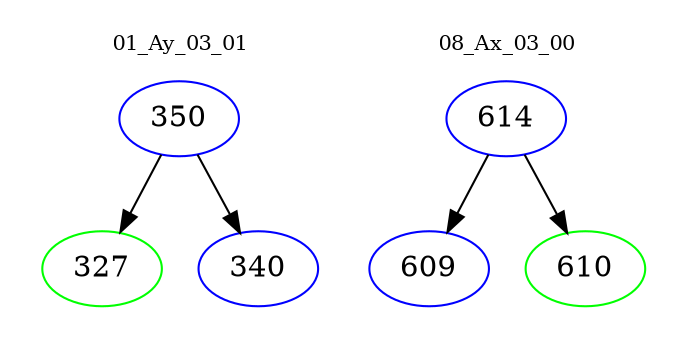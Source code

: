 digraph{
subgraph cluster_0 {
color = white
label = "01_Ay_03_01";
fontsize=10;
T0_350 [label="350", color="blue"]
T0_350 -> T0_327 [color="black"]
T0_327 [label="327", color="green"]
T0_350 -> T0_340 [color="black"]
T0_340 [label="340", color="blue"]
}
subgraph cluster_1 {
color = white
label = "08_Ax_03_00";
fontsize=10;
T1_614 [label="614", color="blue"]
T1_614 -> T1_609 [color="black"]
T1_609 [label="609", color="blue"]
T1_614 -> T1_610 [color="black"]
T1_610 [label="610", color="green"]
}
}
